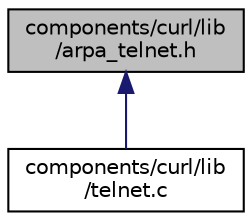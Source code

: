 digraph "components/curl/lib/arpa_telnet.h"
{
  edge [fontname="Helvetica",fontsize="10",labelfontname="Helvetica",labelfontsize="10"];
  node [fontname="Helvetica",fontsize="10",shape=record];
  Node1 [label="components/curl/lib\l/arpa_telnet.h",height=0.2,width=0.4,color="black", fillcolor="grey75", style="filled", fontcolor="black"];
  Node1 -> Node2 [dir="back",color="midnightblue",fontsize="10",style="solid",fontname="Helvetica"];
  Node2 [label="components/curl/lib\l/telnet.c",height=0.2,width=0.4,color="black", fillcolor="white", style="filled",URL="$components_2curl_2lib_2telnet_8c.html"];
}
